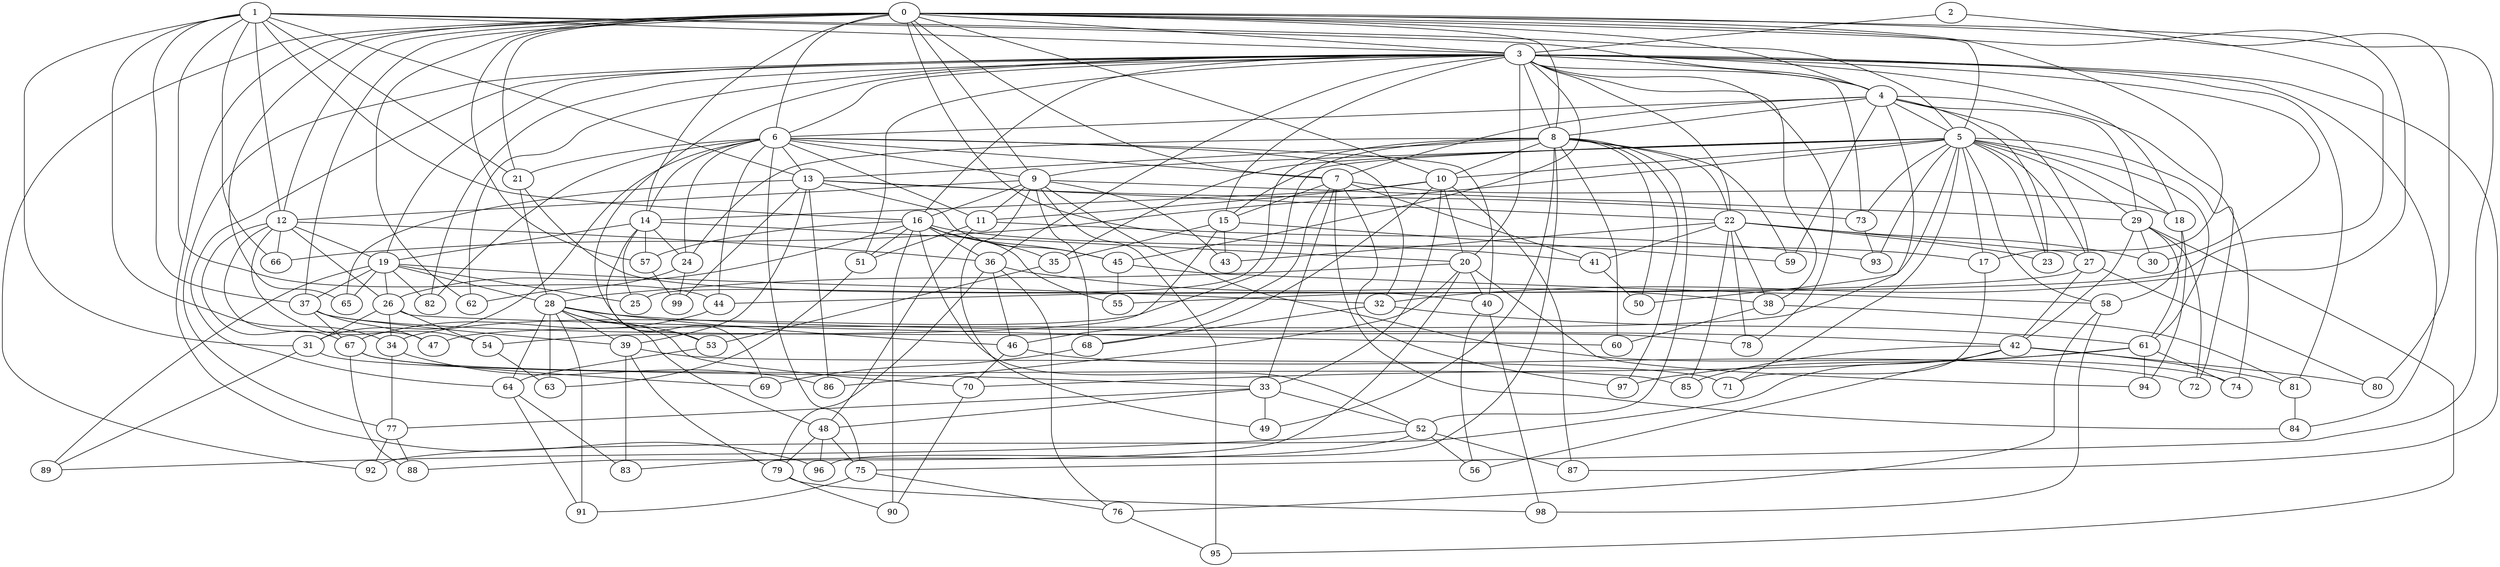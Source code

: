 strict graph "barabasi_albert_graph(100,3)" {
0;
1;
2;
3;
4;
5;
6;
7;
8;
9;
10;
11;
12;
13;
14;
15;
16;
17;
18;
19;
20;
21;
22;
23;
24;
25;
26;
27;
28;
29;
30;
31;
32;
33;
34;
35;
36;
37;
38;
39;
40;
41;
42;
43;
44;
45;
46;
47;
48;
49;
50;
51;
52;
53;
54;
55;
56;
57;
58;
59;
60;
61;
62;
63;
64;
65;
66;
67;
68;
69;
70;
71;
72;
73;
74;
75;
76;
77;
78;
79;
80;
81;
82;
83;
84;
85;
86;
87;
88;
89;
90;
91;
92;
93;
94;
95;
96;
97;
98;
99;
0 -- 3  [is_available=True, prob="0.41061044752"];
0 -- 4  [is_available=True, prob="0.188452407674"];
0 -- 5  [is_available=True, prob="1.0"];
0 -- 6  [is_available=True, prob="0.792207839381"];
0 -- 7  [is_available=True, prob="1.0"];
0 -- 8  [is_available=True, prob="0.311788983022"];
0 -- 9  [is_available=True, prob="0.456657890593"];
0 -- 10  [is_available=True, prob="1.0"];
0 -- 12  [is_available=True, prob="1.0"];
0 -- 14  [is_available=True, prob="0.800253968336"];
0 -- 17  [is_available=True, prob="0.0421028142002"];
0 -- 21  [is_available=True, prob="0.391654685313"];
0 -- 32  [is_available=True, prob="1.0"];
0 -- 37  [is_available=True, prob="0.768897367943"];
0 -- 41  [is_available=True, prob="0.245299321387"];
0 -- 57  [is_available=True, prob="0.29728008152"];
0 -- 62  [is_available=True, prob="0.775502530364"];
0 -- 65  [is_available=True, prob="1.0"];
0 -- 75  [is_available=True, prob="0.081583643973"];
0 -- 80  [is_available=True, prob="1.0"];
0 -- 92  [is_available=True, prob="0.858106893142"];
0 -- 96  [is_available=True, prob="0.0779832278367"];
1 -- 34  [is_available=True, prob="0.618147203407"];
1 -- 3  [is_available=True, prob="0.461030108015"];
1 -- 4  [is_available=True, prob="0.164998963232"];
1 -- 5  [is_available=True, prob="0.585546184871"];
1 -- 44  [is_available=True, prob="0.346255505472"];
1 -- 66  [is_available=True, prob="0.130850804615"];
1 -- 12  [is_available=True, prob="0.428884490825"];
1 -- 13  [is_available=True, prob="0.182343517965"];
1 -- 16  [is_available=True, prob="0.908677279208"];
1 -- 21  [is_available=True, prob="0.588252056581"];
1 -- 37  [is_available=True, prob="0.543104918422"];
1 -- 31  [is_available=True, prob="0.387172941974"];
2 -- 3  [is_available=True, prob="0.915154814755"];
2 -- 55  [is_available=True, prob="0.892496596848"];
3 -- 4  [is_available=True, prob="0.0404886355914"];
3 -- 6  [is_available=True, prob="1.0"];
3 -- 8  [is_available=True, prob="0.532614002136"];
3 -- 15  [is_available=True, prob="0.800763678406"];
3 -- 16  [is_available=True, prob="0.142530705355"];
3 -- 18  [is_available=True, prob="0.798152944958"];
3 -- 19  [is_available=True, prob="0.571770314915"];
3 -- 20  [is_available=True, prob="0.287424467444"];
3 -- 22  [is_available=True, prob="1.0"];
3 -- 30  [is_available=True, prob="1.0"];
3 -- 36  [is_available=True, prob="1.0"];
3 -- 38  [is_available=True, prob="0.81056994481"];
3 -- 45  [is_available=True, prob="0.301028899676"];
3 -- 51  [is_available=True, prob="0.899518159695"];
3 -- 62  [is_available=True, prob="1.0"];
3 -- 64  [is_available=True, prob="0.491315621082"];
3 -- 69  [is_available=True, prob="1.0"];
3 -- 73  [is_available=True, prob="0.473918911955"];
3 -- 77  [is_available=True, prob="1.0"];
3 -- 78  [is_available=True, prob="0.219319476942"];
3 -- 81  [is_available=True, prob="0.923629976574"];
3 -- 82  [is_available=True, prob="1.0"];
3 -- 84  [is_available=True, prob="0.903530747049"];
3 -- 87  [is_available=True, prob="0.510279935226"];
4 -- 5  [is_available=True, prob="0.512023694701"];
4 -- 6  [is_available=True, prob="0.866979213487"];
4 -- 7  [is_available=True, prob="0.921790445788"];
4 -- 8  [is_available=True, prob="1.0"];
4 -- 74  [is_available=True, prob="0.330030837892"];
4 -- 47  [is_available=True, prob="0.540529385406"];
4 -- 59  [is_available=True, prob="0.781491346242"];
4 -- 23  [is_available=True, prob="0.947177759614"];
4 -- 27  [is_available=True, prob="0.930173461539"];
4 -- 29  [is_available=True, prob="0.595376921205"];
5 -- 61  [is_available=True, prob="0.474645419239"];
5 -- 35  [is_available=True, prob="1.0"];
5 -- 71  [is_available=True, prob="1.0"];
5 -- 72  [is_available=True, prob="0.302294692869"];
5 -- 9  [is_available=True, prob="0.563109173001"];
5 -- 10  [is_available=True, prob="1.0"];
5 -- 50  [is_available=True, prob="0.637459247127"];
5 -- 93  [is_available=True, prob="1.0"];
5 -- 15  [is_available=True, prob="0.888128537444"];
5 -- 17  [is_available=True, prob="0.615685980001"];
5 -- 18  [is_available=True, prob="0.76086065319"];
5 -- 66  [is_available=True, prob="1.0"];
5 -- 73  [is_available=True, prob="0.844482739801"];
5 -- 23  [is_available=True, prob="1.0"];
5 -- 58  [is_available=True, prob="1.0"];
5 -- 27  [is_available=True, prob="1.0"];
5 -- 29  [is_available=True, prob="1.0"];
6 -- 32  [is_available=True, prob="0.0387147782342"];
6 -- 7  [is_available=True, prob="0.875300050049"];
6 -- 40  [is_available=True, prob="0.840273694667"];
6 -- 9  [is_available=True, prob="0.793701777185"];
6 -- 82  [is_available=True, prob="0.458258986265"];
6 -- 11  [is_available=True, prob="1.0"];
6 -- 44  [is_available=True, prob="1.0"];
6 -- 13  [is_available=True, prob="0.889354684967"];
6 -- 14  [is_available=True, prob="0.628334546903"];
6 -- 75  [is_available=True, prob="0.726579829276"];
6 -- 21  [is_available=True, prob="0.9057003602"];
6 -- 24  [is_available=True, prob="0.832101536456"];
6 -- 31  [is_available=True, prob="0.789930825313"];
7 -- 33  [is_available=True, prob="0.664304550403"];
7 -- 97  [is_available=True, prob="0.982167471514"];
7 -- 41  [is_available=True, prob="0.182378223541"];
7 -- 46  [is_available=True, prob="0.964328562989"];
7 -- 15  [is_available=True, prob="0.547994739494"];
7 -- 18  [is_available=True, prob="0.838582631632"];
7 -- 84  [is_available=True, prob="1.0"];
8 -- 96  [is_available=True, prob="0.583911771543"];
8 -- 34  [is_available=True, prob="1.0"];
8 -- 97  [is_available=True, prob="0.769874625655"];
8 -- 10  [is_available=True, prob="0.385536469018"];
8 -- 13  [is_available=True, prob="0.891356814633"];
8 -- 49  [is_available=True, prob="0.868941644027"];
8 -- 50  [is_available=True, prob="1.0"];
8 -- 52  [is_available=True, prob="1.0"];
8 -- 22  [is_available=True, prob="0.225759539729"];
8 -- 24  [is_available=True, prob="0.396895134355"];
8 -- 25  [is_available=True, prob="0.489140280335"];
8 -- 59  [is_available=True, prob="1.0"];
8 -- 60  [is_available=True, prob="0.12009430038"];
9 -- 43  [is_available=True, prob="1.0"];
9 -- 68  [is_available=True, prob="0.625592282403"];
9 -- 74  [is_available=True, prob="0.189496553096"];
9 -- 11  [is_available=True, prob="0.406843556598"];
9 -- 12  [is_available=True, prob="0.374975151737"];
9 -- 16  [is_available=True, prob="1.0"];
9 -- 49  [is_available=True, prob="1.0"];
9 -- 29  [is_available=True, prob="1.0"];
9 -- 95  [is_available=True, prob="0.985850084564"];
10 -- 33  [is_available=True, prob="0.299913494866"];
10 -- 68  [is_available=True, prob="0.50655093817"];
10 -- 11  [is_available=True, prob="0.364234332721"];
10 -- 14  [is_available=True, prob="1.0"];
10 -- 20  [is_available=True, prob="0.214909576775"];
10 -- 87  [is_available=True, prob="0.17508272135"];
11 -- 48  [is_available=True, prob="0.544596722782"];
11 -- 51  [is_available=True, prob="0.065858194749"];
11 -- 93  [is_available=True, prob="0.23946736378"];
12 -- 66  [is_available=True, prob="0.00979576994712"];
12 -- 67  [is_available=True, prob="0.649179493121"];
12 -- 36  [is_available=True, prob="0.856888733757"];
12 -- 47  [is_available=True, prob="0.14527010209"];
12 -- 19  [is_available=True, prob="0.235984344988"];
12 -- 54  [is_available=True, prob="0.0276424112189"];
12 -- 26  [is_available=True, prob="1.0"];
13 -- 99  [is_available=True, prob="1.0"];
13 -- 86  [is_available=True, prob="1.0"];
13 -- 39  [is_available=True, prob="0.0684493269036"];
13 -- 73  [is_available=True, prob="0.763165659123"];
13 -- 45  [is_available=True, prob="0.441249665005"];
13 -- 22  [is_available=True, prob="1.0"];
13 -- 65  [is_available=True, prob="0.170207227534"];
14 -- 19  [is_available=True, prob="0.983677855844"];
14 -- 20  [is_available=True, prob="0.905350776547"];
14 -- 53  [is_available=True, prob="1.0"];
14 -- 57  [is_available=True, prob="1.0"];
14 -- 24  [is_available=True, prob="1.0"];
14 -- 25  [is_available=True, prob="0.433878341648"];
15 -- 35  [is_available=True, prob="0.443316693943"];
15 -- 43  [is_available=True, prob="1.0"];
15 -- 54  [is_available=True, prob="0.766759308791"];
15 -- 59  [is_available=True, prob="0.278220024522"];
16 -- 36  [is_available=True, prob="1.0"];
16 -- 51  [is_available=True, prob="1.0"];
16 -- 45  [is_available=True, prob="0.204639533571"];
16 -- 17  [is_available=True, prob="0.032048504391"];
16 -- 35  [is_available=True, prob="0.336892161576"];
16 -- 52  [is_available=True, prob="0.109389234996"];
16 -- 55  [is_available=True, prob="0.41699843022"];
16 -- 57  [is_available=True, prob="1.0"];
16 -- 26  [is_available=True, prob="0.521344905094"];
16 -- 90  [is_available=True, prob="0.519485351186"];
17 -- 71  [is_available=True, prob="0.994458108783"];
18 -- 58  [is_available=True, prob="0.876161448804"];
18 -- 94  [is_available=True, prob="0.725695937863"];
19 -- 32  [is_available=True, prob="0.530636299212"];
19 -- 65  [is_available=True, prob="0.283932681778"];
19 -- 37  [is_available=True, prob="1.0"];
19 -- 82  [is_available=True, prob="0.594269605691"];
19 -- 89  [is_available=True, prob="0.436512148989"];
19 -- 25  [is_available=True, prob="0.708281515867"];
19 -- 26  [is_available=True, prob="0.269940771551"];
19 -- 28  [is_available=True, prob="1.0"];
20 -- 40  [is_available=True, prob="0.223898112651"];
20 -- 86  [is_available=True, prob="0.243218821854"];
20 -- 88  [is_available=True, prob="0.316972824034"];
20 -- 28  [is_available=True, prob="1.0"];
20 -- 94  [is_available=True, prob="0.323468424224"];
21 -- 28  [is_available=True, prob="0.406189588016"];
21 -- 40  [is_available=True, prob="0.798807242504"];
22 -- 38  [is_available=True, prob="1.0"];
22 -- 41  [is_available=True, prob="1.0"];
22 -- 43  [is_available=True, prob="0.0675466353039"];
22 -- 78  [is_available=True, prob="0.915755287159"];
22 -- 85  [is_available=True, prob="0.96858658017"];
22 -- 23  [is_available=True, prob="0.796986601177"];
22 -- 27  [is_available=True, prob="0.143404313729"];
22 -- 30  [is_available=True, prob="0.407729659159"];
24 -- 99  [is_available=True, prob="1.0"];
24 -- 62  [is_available=True, prob="0.543940398927"];
26 -- 34  [is_available=True, prob="0.183633899506"];
26 -- 54  [is_available=True, prob="1.0"];
26 -- 60  [is_available=True, prob="0.631066295603"];
26 -- 31  [is_available=True, prob="0.405658049699"];
27 -- 42  [is_available=True, prob="0.563213456948"];
27 -- 44  [is_available=True, prob="0.371642159335"];
27 -- 80  [is_available=True, prob="0.866647733094"];
28 -- 64  [is_available=True, prob="0.610309008568"];
28 -- 91  [is_available=True, prob="0.00942048325057"];
28 -- 70  [is_available=True, prob="0.255751038532"];
28 -- 39  [is_available=True, prob="0.0704101824319"];
28 -- 42  [is_available=True, prob="1.0"];
28 -- 46  [is_available=True, prob="1.0"];
28 -- 48  [is_available=True, prob="0.801768711144"];
28 -- 63  [is_available=True, prob="0.00749453317882"];
28 -- 53  [is_available=True, prob="0.566068631537"];
29 -- 72  [is_available=True, prob="0.370325227321"];
29 -- 42  [is_available=True, prob="0.480629625555"];
29 -- 61  [is_available=True, prob="0.0894559373209"];
29 -- 30  [is_available=True, prob="0.768350914661"];
29 -- 95  [is_available=True, prob="0.593284743334"];
31 -- 89  [is_available=True, prob="0.97609726449"];
31 -- 33  [is_available=True, prob="0.240865245628"];
32 -- 68  [is_available=True, prob="0.621237409767"];
32 -- 61  [is_available=True, prob="1.0"];
33 -- 77  [is_available=True, prob="0.548982621676"];
33 -- 48  [is_available=True, prob="0.631800378673"];
33 -- 49  [is_available=True, prob="0.111382008608"];
33 -- 52  [is_available=True, prob="0.0158059588994"];
34 -- 77  [is_available=True, prob="0.558710774894"];
34 -- 86  [is_available=True, prob="0.634204125877"];
35 -- 53  [is_available=True, prob="0.617113349652"];
36 -- 38  [is_available=True, prob="0.289967566475"];
36 -- 76  [is_available=True, prob="0.497139558526"];
36 -- 46  [is_available=True, prob="1.0"];
36 -- 79  [is_available=True, prob="1.0"];
37 -- 67  [is_available=True, prob="0.494798695978"];
37 -- 39  [is_available=True, prob="0.444374083441"];
37 -- 78  [is_available=True, prob="1.0"];
37 -- 47  [is_available=True, prob="0.774395737212"];
38 -- 60  [is_available=True, prob="1.0"];
38 -- 81  [is_available=True, prob="1.0"];
39 -- 71  [is_available=True, prob="0.640111554204"];
39 -- 79  [is_available=True, prob="0.662538018497"];
39 -- 83  [is_available=True, prob="0.255593617221"];
40 -- 56  [is_available=True, prob="1.0"];
40 -- 98  [is_available=True, prob="0.844584547033"];
41 -- 50  [is_available=True, prob="0.144187100705"];
42 -- 92  [is_available=True, prob="1.0"];
42 -- 80  [is_available=True, prob="0.238078667777"];
42 -- 81  [is_available=True, prob="0.91812533576"];
42 -- 85  [is_available=True, prob="0.754480310265"];
42 -- 56  [is_available=True, prob="1.0"];
44 -- 67  [is_available=True, prob="0.905047901231"];
45 -- 58  [is_available=True, prob="1.0"];
45 -- 55  [is_available=True, prob="0.335004346424"];
46 -- 72  [is_available=True, prob="0.77865662564"];
46 -- 70  [is_available=True, prob="0.339214363657"];
48 -- 96  [is_available=True, prob="1.0"];
48 -- 75  [is_available=True, prob="0.888951886372"];
48 -- 79  [is_available=True, prob="0.230580357862"];
51 -- 63  [is_available=True, prob="0.134852452913"];
52 -- 83  [is_available=True, prob="0.229168625215"];
52 -- 87  [is_available=True, prob="0.396943240532"];
52 -- 56  [is_available=True, prob="1.0"];
52 -- 89  [is_available=True, prob="0.682508814967"];
53 -- 64  [is_available=True, prob="0.716766965875"];
54 -- 63  [is_available=True, prob="1.0"];
57 -- 99  [is_available=True, prob="0.379170650993"];
58 -- 98  [is_available=True, prob="0.548619327039"];
58 -- 76  [is_available=True, prob="1.0"];
61 -- 97  [is_available=True, prob="1.0"];
61 -- 70  [is_available=True, prob="0.527614880011"];
61 -- 74  [is_available=True, prob="1.0"];
61 -- 94  [is_available=True, prob="0.972615519529"];
64 -- 91  [is_available=True, prob="0.249805087286"];
64 -- 83  [is_available=True, prob="0.0948909968308"];
67 -- 85  [is_available=True, prob="0.736834513669"];
67 -- 88  [is_available=True, prob="0.409488308647"];
67 -- 69  [is_available=True, prob="0.64296025473"];
68 -- 69  [is_available=True, prob="0.269566202895"];
70 -- 90  [is_available=True, prob="0.182288727872"];
73 -- 93  [is_available=True, prob="0.181090232274"];
75 -- 91  [is_available=True, prob="0.240581994871"];
75 -- 76  [is_available=True, prob="1.0"];
76 -- 95  [is_available=True, prob="0.0547614682846"];
77 -- 88  [is_available=True, prob="1.0"];
77 -- 92  [is_available=True, prob="0.889144431489"];
79 -- 90  [is_available=True, prob="0.661763551836"];
79 -- 98  [is_available=True, prob="0.68717528186"];
81 -- 84  [is_available=True, prob="1.0"];
}
